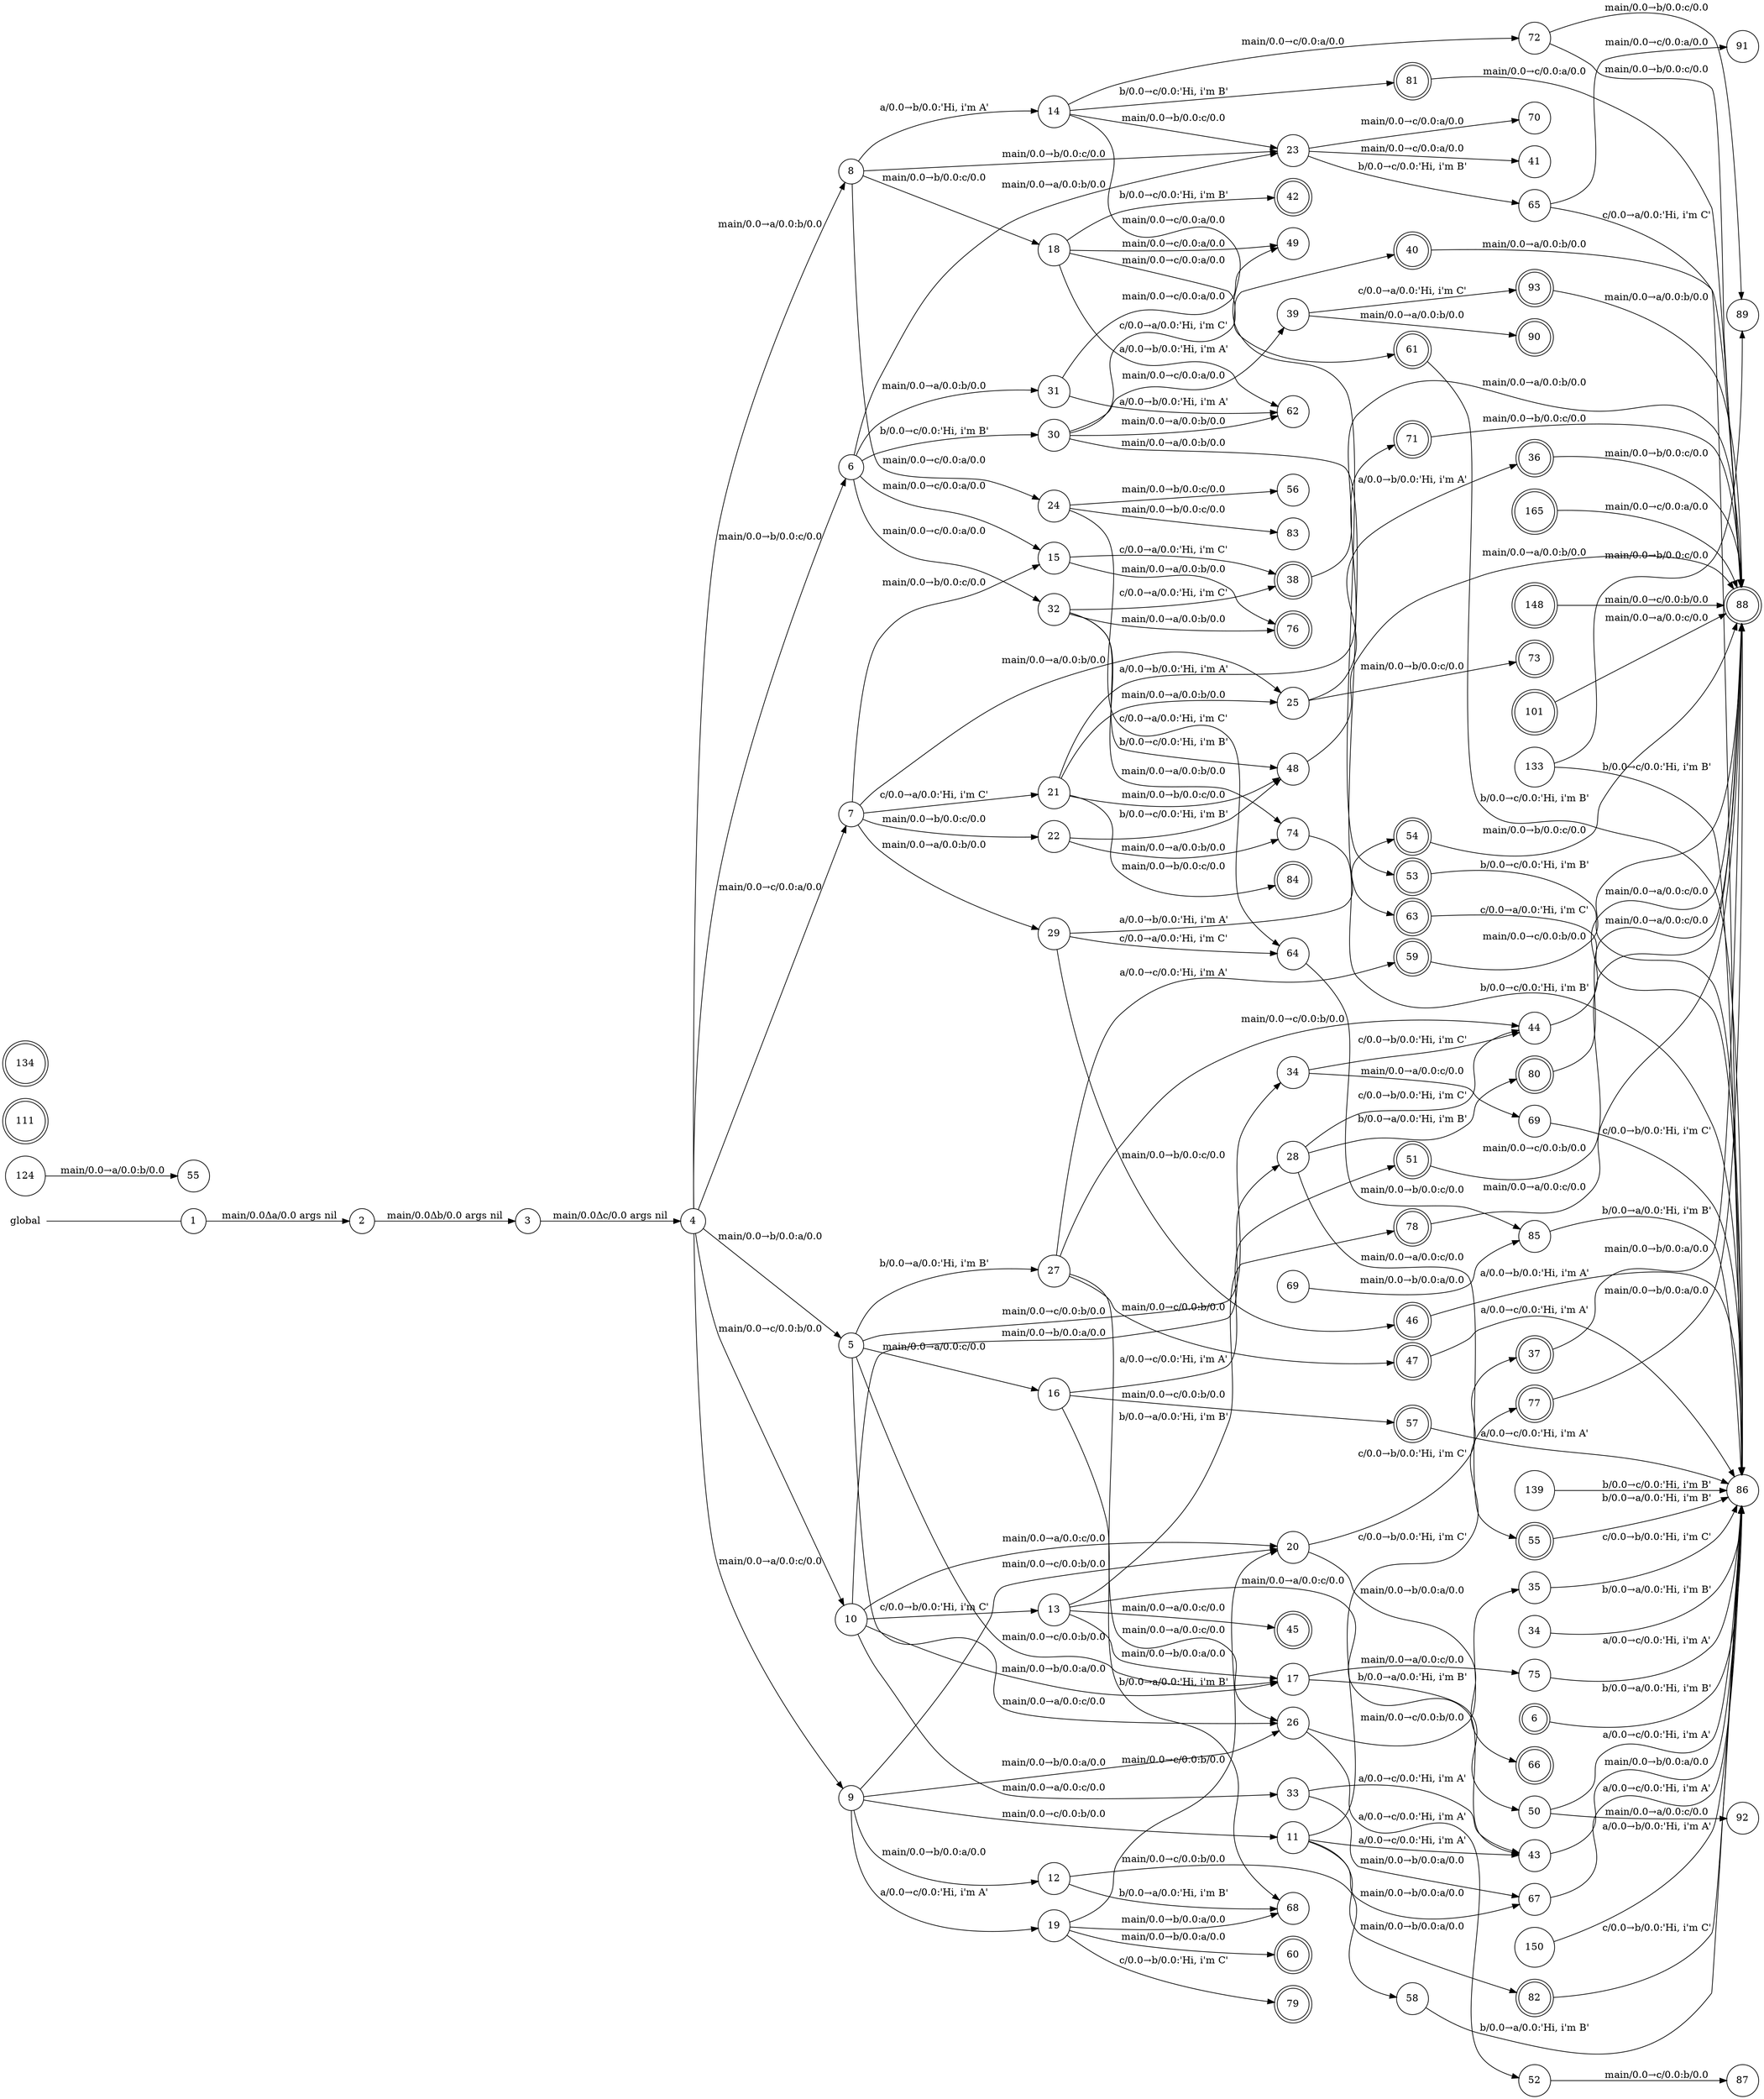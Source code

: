 digraph global {
	rankdir="LR";
	n_0 [label="global", shape="plaintext"];
	n_1 [id="166", shape=circle, label="12"];
	n_2 [id="121", shape=circle, label="14"];
	n_3 [id="162", shape=doublecircle, label="54"];
	n_4 [id="97", shape=circle, label="75"];
	n_5 [id="109", shape=circle, label="3"];
	n_6 [id="82", shape=circle, label="58"];
	n_7 [id="41", shape=circle, label="13"];
	n_8 [id="34", shape=circle, label="34"];
	n_9 [id="51", shape=circle, label="43"];
	n_10 [id="14", shape=circle, label="25"];
	n_11 [id="28", shape=circle, label="49"];
	n_12 [id="165", shape=doublecircle, label="165"];
	n_13 [id="66", shape=doublecircle, label="55"];
	n_14 [id="9", shape=doublecircle, label="88"];
	n_15 [id="130", shape=circle, label="7"];
	n_16 [id="120", shape=circle, label="8"];
	n_17 [id="26", shape=doublecircle, label="82"];
	n_18 [id="142", shape=circle, label="72"];
	n_19 [id="25", shape=circle, label="15"];
	n_20 [id="38", shape=circle, label="11"];
	n_21 [id="139", shape=circle, label="139"];
	n_22 [id="150", shape=circle, label="150"];
	n_23 [id="129", shape=doublecircle, label="76"];
	n_24 [id="124", shape=circle, label="124"];
	n_25 [id="63", shape=circle, label="52"];
	n_26 [id="86", shape=doublecircle, label="45"];
	n_27 [id="111", shape=doublecircle, label="111"];
	n_28 [id="8", shape=circle, label="65"];
	n_29 [id="91", shape=circle, label="21"];
	n_30 [id="72", shape=circle, label="19"];
	n_31 [id="37", shape=doublecircle, label="60"];
	n_32 [id="144", shape=doublecircle, label="38"];
	n_33 [id="95", shape=doublecircle, label="53"];
	n_34 [id="71", shape=doublecircle, label="79"];
	n_35 [id="134", shape=doublecircle, label="134"];
	n_36 [id="115", shape=circle, label="41"];
	n_37 [id="135", shape=circle, label="10"];
	n_38 [id="17", shape=circle, label="29"];
	n_39 [id="1", shape=circle, label="1"];
	n_0 -> n_39 [arrowhead=none];
	n_40 [id="105", shape=doublecircle, label="46"];
	n_41 [id="7", shape=circle, label="32"];
	n_42 [id="85", shape=doublecircle, label="61"];
	n_43 [id="47", shape=circle, label="16"];
	n_44 [id="48", shape=circle, label="35"];
	n_45 [id="103", shape=circle, label="30"];
	n_46 [id="31", shape=circle, label="17"];
	n_47 [id="110", shape=doublecircle, label="71"];
	n_48 [id="27", shape=circle, label="68"];
	n_49 [id="89", shape=circle, label="48"];
	n_50 [id="62", shape=circle, label="27"];
	n_51 [id="30", shape=circle, label="24"];
	n_52 [id="104", shape=circle, label="64"];
	n_53 [id="19", shape=doublecircle, label="42"];
	n_54 [id="136", shape=doublecircle, label="63"];
	n_55 [id="4", shape=circle, label="4"];
	n_56 [id="148", shape=doublecircle, label="148"];
	n_57 [id="6", shape=doublecircle, label="6"];
	n_58 [id="35", shape=circle, label="85"];
	n_59 [id="70", shape=circle, label="87"];
	n_60 [id="94", shape=circle, label="70"];
	n_61 [id="69", shape=circle, label="69"];
	n_62 [id="59", shape=doublecircle, label="93"];
	n_63 [id="3", shape=circle, label="86"];
	n_64 [id="161", shape=circle, label="74"];
	n_65 [id="119", shape=circle, label="31"];
	n_66 [id="141", shape=circle, label="83"];
	n_67 [id="156", shape=circle, label="6"];
	n_68 [id="12", shape=circle, label="50"];
	n_69 [id="46", shape=circle, label="26"];
	n_70 [id="50", shape=circle, label="92"];
	n_71 [id="81", shape=doublecircle, label="77"];
	n_72 [id="133", shape=circle, label="133"];
	n_73 [id="18", shape=doublecircle, label="57"];
	n_74 [id="20", shape=doublecircle, label="78"];
	n_75 [id="65", shape=circle, label="28"];
	n_76 [id="146", shape=circle, label="18"];
	n_77 [id="55", shape=circle, label="55"];
	n_78 [id="2", shape=circle, label="56"];
	n_79 [id="123", shape=circle, label="22"];
	n_80 [id="22", shape=circle, label="44"];
	n_81 [id="77", shape=circle, label="33"];
	n_82 [id="60", shape=circle, label="89"];
	n_83 [id="78", shape=circle, label="69"];
	n_84 [id="79", shape=circle, label="91"];
	n_85 [id="101", shape=doublecircle, label="101"];
	n_86 [id="10", shape=doublecircle, label="81"];
	n_87 [id="42", shape=doublecircle, label="80"];
	n_88 [id="13", shape=circle, label="2"];
	n_89 [id="128", shape=doublecircle, label="37"];
	n_90 [id="5", shape=circle, label="62"];
	n_91 [id="57", shape=doublecircle, label="47"];
	n_92 [id="145", shape=circle, label="9"];
	n_93 [id="49", shape=doublecircle, label="73"];
	n_94 [id="44", shape=doublecircle, label="90"];
	n_95 [id="140", shape=circle, label="5"];
	n_96 [id="152", shape=doublecircle, label="66"];
	n_97 [id="53", shape=doublecircle, label="59"];
	n_98 [id="43", shape=circle, label="20"];
	n_99 [id="131", shape=doublecircle, label="40"];
	n_100 [id="75", shape=circle, label="23"];
	n_101 [id="64", shape=doublecircle, label="36"];
	n_102 [id="157", shape=doublecircle, label="84"];
	n_103 [id="99", shape=circle, label="39"];
	n_104 [id="61", shape=circle, label="34"];
	n_105 [id="56", shape=circle, label="67"];
	n_106 [id="92", shape=doublecircle, label="51"];

	n_83 -> n_63 [id="[$e|367]", label="c/0.0→b/0.0:'Hi, i'm C'"];
	n_68 -> n_63 [id="[$e|360]", label="a/0.0→c/0.0:'Hi, i'm A'"];
	n_17 -> n_63 [id="[$e|368]", label="c/0.0→b/0.0:'Hi, i'm C'"];
	n_4 -> n_63 [id="[$e|354]", label="a/0.0→c/0.0:'Hi, i'm A'"];
	n_32 -> n_14 [id="[$e|392]", label="main/0.0→a/0.0:b/0.0"];
	n_49 -> n_14 [id="[$e|391]", label="main/0.0→a/0.0:b/0.0"];
	n_62 -> n_14 [id="[$e|9]", label="main/0.0→a/0.0:b/0.0"];
	n_106 -> n_14 [id="[$e|393]", label="main/0.0→c/0.0:b/0.0"];
	n_72 -> n_63 [id="[$e|362]", label="b/0.0→c/0.0:'Hi, i'm B'"];
	n_80 -> n_14 [id="[$e|376]", label="main/0.0→a/0.0:c/0.0"];
	n_89 -> n_14 [id="[$e|374]", label="main/0.0→b/0.0:a/0.0"];
	n_15 -> n_10 [id="[$e|255]", label="main/0.0→a/0.0:b/0.0"];
	n_55 -> n_92 [id="[$e|11]", label="main/0.0→a/0.0:c/0.0"];
	n_15 -> n_38 [id="[$e|122]", label="main/0.0→a/0.0:b/0.0"];
	n_50 -> n_69 [id="[$e|351]", label="main/0.0→a/0.0:c/0.0"];
	n_99 -> n_14 [id="[$e|377]", label="main/0.0→a/0.0:b/0.0"];
	n_87 -> n_14 [id="[$e|375]", label="main/0.0→a/0.0:c/0.0"];
	n_20 -> n_17 [id="[$e|0]", label="main/0.0→b/0.0:a/0.0"];
	n_73 -> n_63 [id="[$e|356]", label="a/0.0→c/0.0:'Hi, i'm A'"];
	n_2 -> n_18 [id="[$e|217]", label="main/0.0→c/0.0:a/0.0"];
	n_52 -> n_58 [id="[$e|29]", label="main/0.0→b/0.0:c/0.0"];
	n_95 -> n_46 [id="[$e|396]", label="main/0.0→c/0.0:b/0.0"];
	n_97 -> n_14 [id="[$e|380]", label="main/0.0→c/0.0:b/0.0"];
	n_16 -> n_100 [id="[$e|159]", label="main/0.0→b/0.0:c/0.0"];
	n_92 -> n_30 [id="[$e|106]", label="a/0.0→c/0.0:'Hi, i'm A'"];
	n_55 -> n_95 [id="[$e|36]", label="main/0.0→b/0.0:a/0.0"];
	n_39 -> n_88 [id="[$e|67]", label="main/0.0Δa/0.0 args nil"];
	n_7 -> n_26 [id="[$e|142]", label="main/0.0→a/0.0:c/0.0"];
	n_15 -> n_29 [id="[$e|30]", label="c/0.0→a/0.0:'Hi, i'm C'"];
	n_104 -> n_83 [id="[$e|68]", label="main/0.0→a/0.0:c/0.0"];
	n_75 -> n_87 [id="[$e|207]", label="b/0.0→a/0.0:'Hi, i'm B'"];
	n_41 -> n_49 [id="[$e|382]", label="b/0.0→c/0.0:'Hi, i'm B'"];
	n_13 -> n_63 [id="[$e|364]", label="b/0.0→a/0.0:'Hi, i'm B'"];
	n_100 -> n_60 [id="[$e|136]", label="main/0.0→c/0.0:a/0.0"];
	n_16 -> n_51 [id="[$e|42]", label="main/0.0→c/0.0:a/0.0"];
	n_2 -> n_100 [id="[$e|301]", label="main/0.0→b/0.0:c/0.0"];
	n_75 -> n_13 [id="[$e|37]", label="main/0.0→a/0.0:c/0.0"];
	n_50 -> n_91 [id="[$e|44]", label="main/0.0→c/0.0:b/0.0"];
	n_44 -> n_63 [id="[$e|366]", label="c/0.0→b/0.0:'Hi, i'm C'"];
	n_16 -> n_76 [id="[$e|198]", label="main/0.0→b/0.0:c/0.0"];
	n_50 -> n_97 [id="[$e|139]", label="a/0.0→c/0.0:'Hi, i'm A'"];
	n_98 -> n_89 [id="[$e|18]", label="c/0.0→b/0.0:'Hi, i'm C'"];
	n_1 -> n_48 [id="[$e|194]", label="b/0.0→a/0.0:'Hi, i'm B'"];
	n_37 -> n_81 [id="[$e|6]", label="main/0.0→a/0.0:c/0.0"];
	n_51 -> n_78 [id="[$e|1]", label="main/0.0→b/0.0:c/0.0"];
	n_65 -> n_11 [id="[$e|394]", label="main/0.0→c/0.0:a/0.0"];
	n_76 -> n_42 [id="[$e|23]", label="main/0.0→c/0.0:a/0.0"];
	n_85 -> n_14 [id="[$e|182]", label="main/0.0→a/0.0:c/0.0"];
	n_56 -> n_14 [id="[$e|387]", label="main/0.0→c/0.0:b/0.0"];
	n_19 -> n_23 [id="[$e|233]", label="main/0.0→a/0.0:b/0.0"];
	n_64 -> n_63 [id="[$e|236]", label="b/0.0→c/0.0:'Hi, i'm B'"];
	n_91 -> n_63 [id="[$e|359]", label="a/0.0→c/0.0:'Hi, i'm A'"];
	n_28 -> n_84 [id="[$e|164]", label="main/0.0→c/0.0:a/0.0"];
	n_37 -> n_75 [id="[$e|195]", label="main/0.0→b/0.0:a/0.0"];
	n_25 -> n_59 [id="[$e|97]", label="main/0.0→c/0.0:b/0.0"];
	n_37 -> n_46 [id="[$e|69]", label="main/0.0→b/0.0:a/0.0"];
	n_50 -> n_80 [id="[$e|109]", label="main/0.0→c/0.0:b/0.0"];
	n_81 -> n_105 [id="[$e|40]", label="main/0.0→b/0.0:a/0.0"];
	n_75 -> n_80 [id="[$e|348]", label="c/0.0→b/0.0:'Hi, i'm C'"];
	n_46 -> n_68 [id="[$e|28]", label="b/0.0→a/0.0:'Hi, i'm B'"];
	n_37 -> n_98 [id="[$e|397]", label="main/0.0→a/0.0:c/0.0"];
	n_6 -> n_63 [id="[$e|365]", label="b/0.0→a/0.0:'Hi, i'm B'"];
	n_45 -> n_90 [id="[$e|117]", label="main/0.0→a/0.0:b/0.0"];
	n_45 -> n_99 [id="[$e|223]", label="c/0.0→a/0.0:'Hi, i'm C'"];
	n_43 -> n_73 [id="[$e|111]", label="main/0.0→c/0.0:b/0.0"];
	n_18 -> n_82 [id="[$e|231]", label="main/0.0→b/0.0:c/0.0"];
	n_5 -> n_55 [id="[$e|24]", label="main/0.0Δc/0.0 args nil"];
	n_29 -> n_102 [id="[$e|78]", label="main/0.0→b/0.0:c/0.0"];
	n_10 -> n_93 [id="[$e|4]", label="main/0.0→b/0.0:c/0.0"];
	n_65 -> n_90 [id="[$e|385]", label="a/0.0→b/0.0:'Hi, i'm A'"];
	n_105 -> n_63 [id="[$e|355]", label="a/0.0→c/0.0:'Hi, i'm A'"];
	n_19 -> n_32 [id="[$e|209]", label="c/0.0→a/0.0:'Hi, i'm C'"];
	n_76 -> n_53 [id="[$e|153]", label="b/0.0→c/0.0:'Hi, i'm B'"];
	n_45 -> n_103 [id="[$e|118]", label="main/0.0→c/0.0:a/0.0"];
	n_92 -> n_20 [id="[$e|57]", label="main/0.0→c/0.0:b/0.0"];
	n_18 -> n_14 [id="[$e|390]", label="main/0.0→b/0.0:c/0.0"];
	n_24 -> n_77 [id="[$e|77]", label="main/0.0→a/0.0:b/0.0"];
	n_61 -> n_58 [id="[$e|178]", label="main/0.0→b/0.0:a/0.0"];
	n_98 -> n_96 [id="[$e|212]", label="main/0.0→b/0.0:a/0.0"];
	n_104 -> n_80 [id="[$e|349]", label="c/0.0→b/0.0:'Hi, i'm C'"];
	n_101 -> n_14 [id="[$e|373]", label="main/0.0→b/0.0:c/0.0"];
	n_47 -> n_14 [id="[$e|379]", label="main/0.0→b/0.0:c/0.0"];
	n_12 -> n_14 [id="[$e|388]", label="main/0.0→c/0.0:a/0.0"];
	n_54 -> n_63 [id="[$e|357]", label="c/0.0→a/0.0:'Hi, i'm C'"];
	n_21 -> n_63 [id="[$e|237]", label="b/0.0→c/0.0:'Hi, i'm B'"];
	n_46 -> n_4 [id="[$e|187]", label="main/0.0→a/0.0:c/0.0"];
	n_15 -> n_19 [id="[$e|158]", label="main/0.0→b/0.0:c/0.0"];
	n_41 -> n_64 [id="[$e|16]", label="main/0.0→a/0.0:b/0.0"];
	n_86 -> n_14 [id="[$e|378]", label="main/0.0→c/0.0:a/0.0"];
	n_67 -> n_100 [id="[$e|353]", label="main/0.0→a/0.0:b/0.0"];
	n_57 -> n_63 [id="[$e|254]", label="b/0.0→a/0.0:'Hi, i'm B'"];
	n_22 -> n_63 [id="[$e|370]", label="a/0.0→b/0.0:'Hi, i'm A'"];
	n_76 -> n_90 [id="[$e|386]", label="a/0.0→b/0.0:'Hi, i'm A'"];
	n_8 -> n_63 [id="[$e|363]", label="b/0.0→a/0.0:'Hi, i'm B'"];
	n_28 -> n_63 [id="[$e|358]", label="c/0.0→a/0.0:'Hi, i'm C'"];
	n_74 -> n_14 [id="[$e|372]", label="main/0.0→a/0.0:c/0.0"];
	n_100 -> n_36 [id="[$e|197]", label="main/0.0→c/0.0:a/0.0"];
	n_30 -> n_48 [id="[$e|342]", label="main/0.0→b/0.0:a/0.0"];
	n_95 -> n_69 [id="[$e|60]", label="main/0.0→a/0.0:c/0.0"];
	n_55 -> n_15 [id="[$e|138]", label="main/0.0→c/0.0:a/0.0"];
	n_29 -> n_47 [id="[$e|183]", label="a/0.0→b/0.0:'Hi, i'm A'"];
	n_92 -> n_1 [id="[$e|170]", label="main/0.0→b/0.0:a/0.0"];
	n_55 -> n_67 [id="[$e|179]", label="main/0.0→b/0.0:c/0.0"];
	n_58 -> n_63 [id="[$e|253]", label="b/0.0→a/0.0:'Hi, i'm B'"];
	n_29 -> n_10 [id="[$e|177]", label="main/0.0→a/0.0:b/0.0"];
	n_67 -> n_45 [id="[$e|5]", label="b/0.0→c/0.0:'Hi, i'm B'"];
	n_69 -> n_44 [id="[$e|201]", label="main/0.0→c/0.0:b/0.0"];
	n_95 -> n_104 [id="[$e|172]", label="main/0.0→c/0.0:b/0.0"];
	n_1 -> n_6 [id="[$e|20]", label="main/0.0→c/0.0:b/0.0"];
	n_100 -> n_28 [id="[$e|15]", label="b/0.0→c/0.0:'Hi, i'm B'"];
	n_41 -> n_32 [id="[$e|225]", label="c/0.0→a/0.0:'Hi, i'm C'"];
	n_95 -> n_43 [id="[$e|59]", label="main/0.0→a/0.0:c/0.0"];
	n_16 -> n_2 [id="[$e|41]", label="a/0.0→b/0.0:'Hi, i'm A'"];
	n_45 -> n_54 [id="[$e|196]", label="main/0.0→a/0.0:b/0.0"];
	n_10 -> n_101 [id="[$e|104]", label="a/0.0→b/0.0:'Hi, i'm A'"];
	n_67 -> n_19 [id="[$e|300]", label="main/0.0→c/0.0:a/0.0"];
	n_29 -> n_49 [id="[$e|43]", label="main/0.0→b/0.0:c/0.0"];
	n_71 -> n_14 [id="[$e|381]", label="main/0.0→b/0.0:a/0.0"];
	n_7 -> n_9 [id="[$e|341]", label="main/0.0→a/0.0:c/0.0"];
	n_20 -> n_105 [id="[$e|81]", label="main/0.0→b/0.0:a/0.0"];
	n_37 -> n_7 [id="[$e|115]", label="c/0.0→b/0.0:'Hi, i'm C'"];
	n_7 -> n_46 [id="[$e|350]", label="main/0.0→b/0.0:a/0.0"];
	n_72 -> n_82 [id="[$e|70]", label="main/0.0→b/0.0:c/0.0"];
	n_68 -> n_70 [id="[$e|49]", label="main/0.0→a/0.0:c/0.0"];
	n_43 -> n_106 [id="[$e|226]", label="a/0.0→c/0.0:'Hi, i'm A'"];
	n_42 -> n_63 [id="[$e|238]", label="b/0.0→c/0.0:'Hi, i'm B'"];
	n_81 -> n_9 [id="[$e|174]", label="a/0.0→c/0.0:'Hi, i'm A'"];
	n_95 -> n_50 [id="[$e|114]", label="b/0.0→a/0.0:'Hi, i'm B'"];
	n_51 -> n_66 [id="[$e|98]", label="main/0.0→b/0.0:c/0.0"];
	n_92 -> n_98 [id="[$e|398]", label="main/0.0→c/0.0:b/0.0"];
	n_2 -> n_86 [id="[$e|84]", label="b/0.0→c/0.0:'Hi, i'm B'"];
	n_30 -> n_34 [id="[$e|21]", label="c/0.0→b/0.0:'Hi, i'm C'"];
	n_76 -> n_11 [id="[$e|395]", label="main/0.0→c/0.0:a/0.0"];
	n_55 -> n_16 [id="[$e|224]", label="main/0.0→a/0.0:b/0.0"];
	n_103 -> n_62 [id="[$e|86]", label="c/0.0→a/0.0:'Hi, i'm C'"];
	n_2 -> n_33 [id="[$e|72]", label="main/0.0→c/0.0:a/0.0"];
	n_30 -> n_31 [id="[$e|171]", label="main/0.0→b/0.0:a/0.0"];
	n_38 -> n_40 [id="[$e|8]", label="main/0.0→b/0.0:c/0.0"];
	n_40 -> n_63 [id="[$e|371]", label="a/0.0→b/0.0:'Hi, i'm A'"];
	n_103 -> n_94 [id="[$e|66]", label="main/0.0→a/0.0:b/0.0"];
	n_3 -> n_14 [id="[$e|389]", label="main/0.0→b/0.0:c/0.0"];
	n_7 -> n_74 [id="[$e|211]", label="b/0.0→a/0.0:'Hi, i'm B'"];
	n_69 -> n_25 [id="[$e|47]", label="a/0.0→c/0.0:'Hi, i'm A'"];
	n_30 -> n_98 [id="[$e|180]", label="main/0.0→c/0.0:b/0.0"];
	n_92 -> n_69 [id="[$e|352]", label="main/0.0→b/0.0:a/0.0"];
	n_43 -> n_48 [id="[$e|156]", label="b/0.0→a/0.0:'Hi, i'm B'"];
	n_41 -> n_23 [id="[$e|79]", label="main/0.0→a/0.0:b/0.0"];
	n_88 -> n_5 [id="[$e|129]", label="main/0.0Δb/0.0 args nil"];
	n_20 -> n_71 [id="[$e|143]", label="c/0.0→b/0.0:'Hi, i'm C'"];
	n_9 -> n_63 [id="[$e|55]", label="main/0.0→b/0.0:a/0.0"];
	n_20 -> n_9 [id="[$e|31]", label="a/0.0→c/0.0:'Hi, i'm A'"];
	n_38 -> n_3 [id="[$e|113]", label="a/0.0→b/0.0:'Hi, i'm A'"];
	n_15 -> n_79 [id="[$e|102]", label="main/0.0→b/0.0:c/0.0"];
	n_67 -> n_41 [id="[$e|96]", label="main/0.0→c/0.0:a/0.0"];
	n_67 -> n_65 [id="[$e|56]", label="main/0.0→a/0.0:b/0.0"];
	n_79 -> n_64 [id="[$e|227]", label="main/0.0→a/0.0:b/0.0"];
	n_38 -> n_52 [id="[$e|169]", label="c/0.0→a/0.0:'Hi, i'm C'"];
	n_79 -> n_49 [id="[$e|383]", label="b/0.0→c/0.0:'Hi, i'm B'"];
	n_51 -> n_52 [id="[$e|189]", label="c/0.0→a/0.0:'Hi, i'm C'"];
	n_55 -> n_37 [id="[$e|193]", label="main/0.0→c/0.0:b/0.0"];
	n_33 -> n_63 [id="[$e|361]", label="b/0.0→c/0.0:'Hi, i'm B'"];
}
